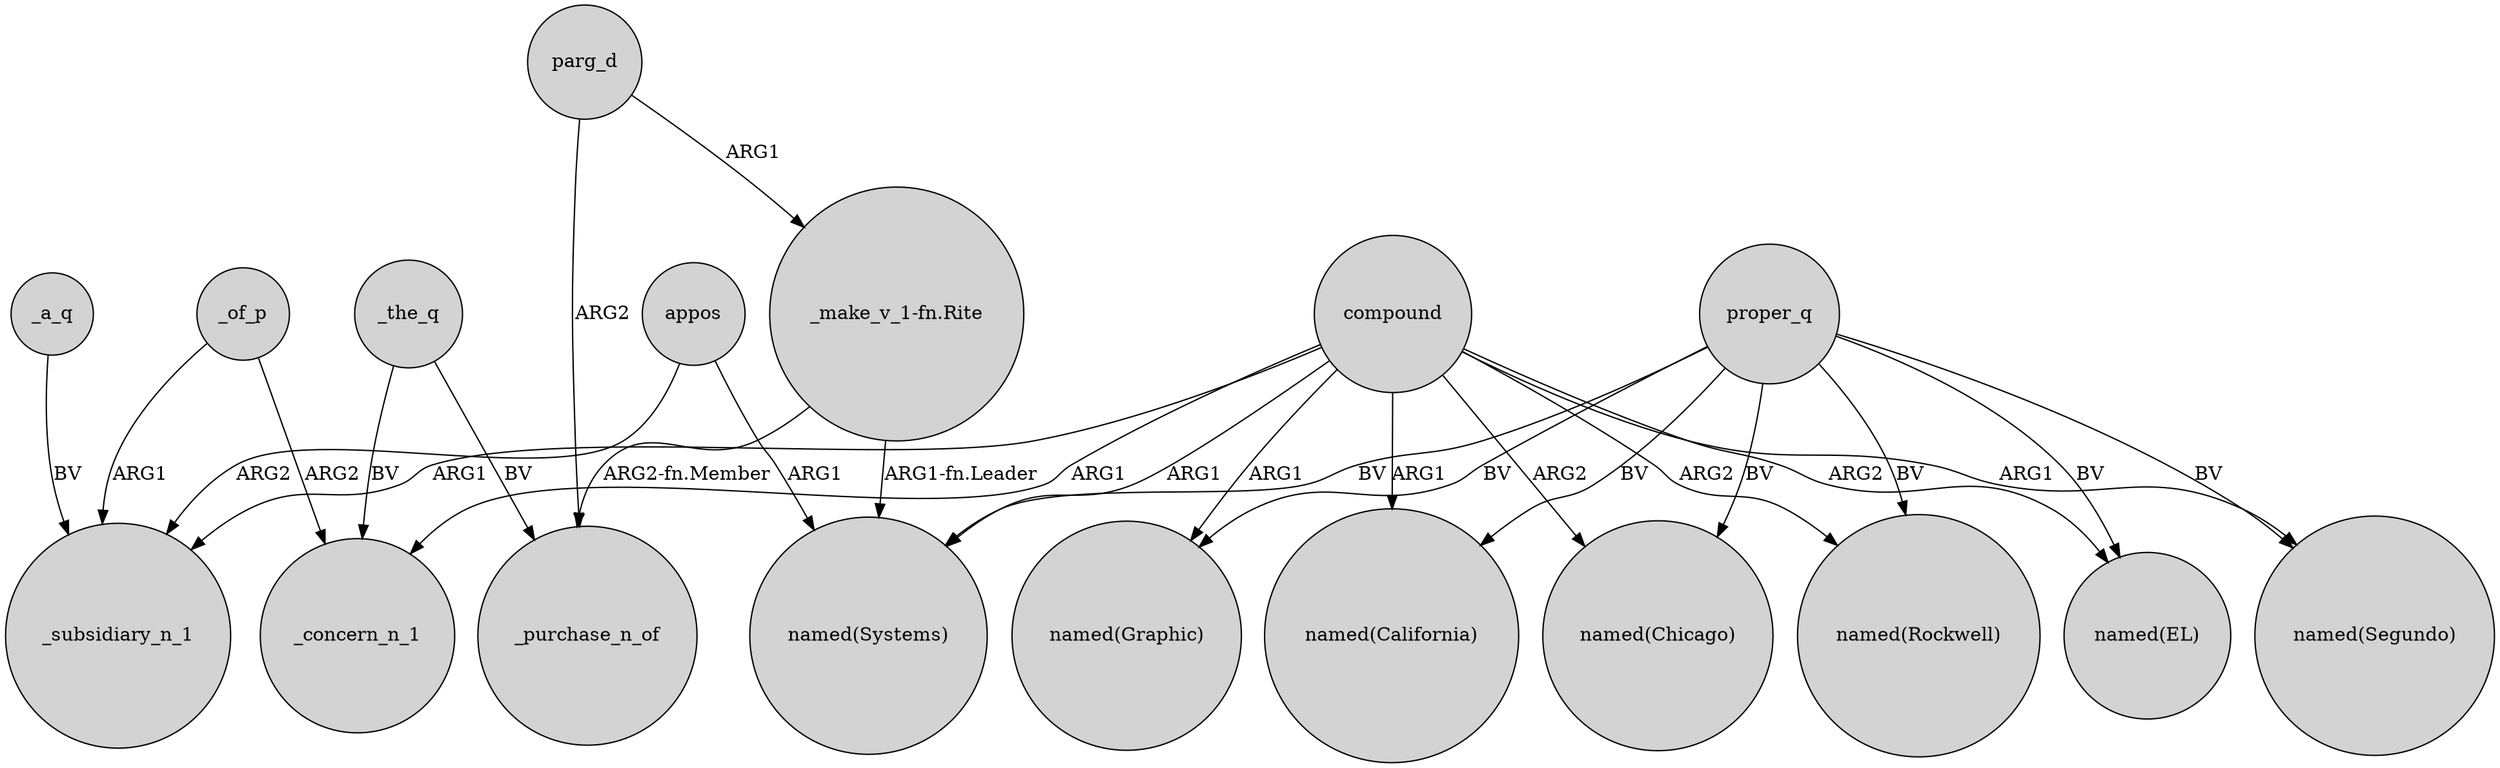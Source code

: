 digraph {
	node [shape=circle style=filled]
	appos -> "named(Systems)" [label=ARG1]
	_a_q -> _subsidiary_n_1 [label=BV]
	proper_q -> "named(EL)" [label=BV]
	compound -> "named(Graphic)" [label=ARG1]
	compound -> "named(Rockwell)" [label=ARG2]
	_of_p -> _subsidiary_n_1 [label=ARG1]
	compound -> "named(Segundo)" [label=ARG1]
	_the_q -> _concern_n_1 [label=BV]
	proper_q -> "named(Graphic)" [label=BV]
	proper_q -> "named(Systems)" [label=BV]
	compound -> "named(Systems)" [label=ARG1]
	_the_q -> _purchase_n_of [label=BV]
	_of_p -> _concern_n_1 [label=ARG2]
	proper_q -> "named(Rockwell)" [label=BV]
	proper_q -> "named(Chicago)" [label=BV]
	compound -> "named(Chicago)" [label=ARG2]
	appos -> _subsidiary_n_1 [label=ARG2]
	compound -> _concern_n_1 [label=ARG1]
	"_make_v_1-fn.Rite" -> _purchase_n_of [label="ARG2-fn.Member"]
	"_make_v_1-fn.Rite" -> "named(Systems)" [label="ARG1-fn.Leader"]
	parg_d -> "_make_v_1-fn.Rite" [label=ARG1]
	compound -> "named(California)" [label=ARG1]
	compound -> _subsidiary_n_1 [label=ARG1]
	proper_q -> "named(California)" [label=BV]
	compound -> "named(EL)" [label=ARG2]
	proper_q -> "named(Segundo)" [label=BV]
	parg_d -> _purchase_n_of [label=ARG2]
}
